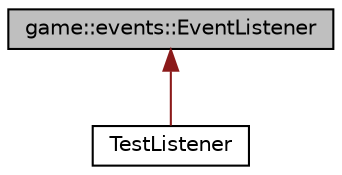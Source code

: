 digraph "game::events::EventListener"
{
 // LATEX_PDF_SIZE
  edge [fontname="Helvetica",fontsize="10",labelfontname="Helvetica",labelfontsize="10"];
  node [fontname="Helvetica",fontsize="10",shape=record];
  Node1 [label="game::events::EventListener",height=0.2,width=0.4,color="black", fillcolor="grey75", style="filled", fontcolor="black",tooltip="This is the interface each class who wants to listen to events must implement."];
  Node1 -> Node2 [dir="back",color="firebrick4",fontsize="10",style="solid",fontname="Helvetica"];
  Node2 [label="TestListener",height=0.2,width=0.4,color="black", fillcolor="white", style="filled",URL="$class_test_listener.html",tooltip=" "];
}
